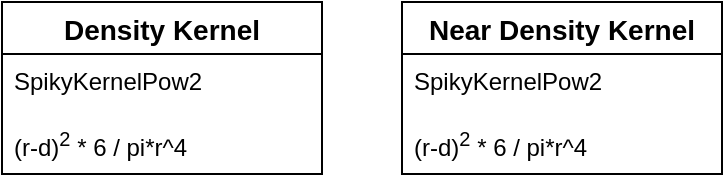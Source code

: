 <mxfile version="24.2.3" type="github">
  <diagram name="Seite-1" id="nDi9Gie_VPJCrlSmQJZp">
    <mxGraphModel dx="1434" dy="841" grid="1" gridSize="10" guides="1" tooltips="1" connect="1" arrows="1" fold="1" page="1" pageScale="1" pageWidth="2339" pageHeight="3300" math="0" shadow="0">
      <root>
        <mxCell id="0" />
        <mxCell id="1" parent="0" />
        <mxCell id="ZfBndgUZdbE_Ebc2dArC-1" value="Density Kernel" style="swimlane;fontStyle=1;childLayout=stackLayout;horizontal=1;startSize=26;horizontalStack=0;resizeParent=1;resizeParentMax=0;resizeLast=0;collapsible=1;marginBottom=0;align=center;fontSize=14;" parent="1" vertex="1">
          <mxGeometry x="280" y="120" width="160" height="86" as="geometry" />
        </mxCell>
        <mxCell id="ZfBndgUZdbE_Ebc2dArC-2" value="SpikyKernelPow2" style="text;strokeColor=none;fillColor=none;spacingLeft=4;spacingRight=4;overflow=hidden;rotatable=0;points=[[0,0.5],[1,0.5]];portConstraint=eastwest;fontSize=12;whiteSpace=wrap;html=1;" parent="ZfBndgUZdbE_Ebc2dArC-1" vertex="1">
          <mxGeometry y="26" width="160" height="30" as="geometry" />
        </mxCell>
        <mxCell id="ZfBndgUZdbE_Ebc2dArC-4" value="(r-d)&lt;sup&gt;2&lt;/sup&gt; * 6 / pi*r^4&lt;span class=&quot;eusoft-eudic-chrome-extension-translate-content&quot;&gt;&lt;/span&gt;" style="text;strokeColor=none;fillColor=none;spacingLeft=4;spacingRight=4;overflow=hidden;rotatable=0;points=[[0,0.5],[1,0.5]];portConstraint=eastwest;fontSize=12;whiteSpace=wrap;html=1;" parent="ZfBndgUZdbE_Ebc2dArC-1" vertex="1">
          <mxGeometry y="56" width="160" height="30" as="geometry" />
        </mxCell>
        <mxCell id="EBgQpZgXDAFh3XMOeZok-1" value="Near Density Kernel" style="swimlane;fontStyle=1;childLayout=stackLayout;horizontal=1;startSize=26;horizontalStack=0;resizeParent=1;resizeParentMax=0;resizeLast=0;collapsible=1;marginBottom=0;align=center;fontSize=14;" vertex="1" parent="1">
          <mxGeometry x="480" y="120" width="160" height="86" as="geometry" />
        </mxCell>
        <mxCell id="EBgQpZgXDAFh3XMOeZok-2" value="SpikyKernelPow2" style="text;strokeColor=none;fillColor=none;spacingLeft=4;spacingRight=4;overflow=hidden;rotatable=0;points=[[0,0.5],[1,0.5]];portConstraint=eastwest;fontSize=12;whiteSpace=wrap;html=1;" vertex="1" parent="EBgQpZgXDAFh3XMOeZok-1">
          <mxGeometry y="26" width="160" height="30" as="geometry" />
        </mxCell>
        <mxCell id="EBgQpZgXDAFh3XMOeZok-3" value="(r-d)&lt;sup&gt;2&lt;/sup&gt; * 6 / pi*r^4&lt;span class=&quot;eusoft-eudic-chrome-extension-translate-content&quot;&gt;&lt;/span&gt;" style="text;strokeColor=none;fillColor=none;spacingLeft=4;spacingRight=4;overflow=hidden;rotatable=0;points=[[0,0.5],[1,0.5]];portConstraint=eastwest;fontSize=12;whiteSpace=wrap;html=1;" vertex="1" parent="EBgQpZgXDAFh3XMOeZok-1">
          <mxGeometry y="56" width="160" height="30" as="geometry" />
        </mxCell>
      </root>
    </mxGraphModel>
  </diagram>
</mxfile>
